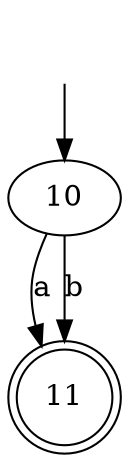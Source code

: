 digraph fa {
	10 [label=10]
	11 [label=11]
	10
	11 [shape=doublecircle]
	10 -> 11 [label=a]
	10 -> 11 [label=b]
	"" [shape=plaintext]
	"" -> 10
}

